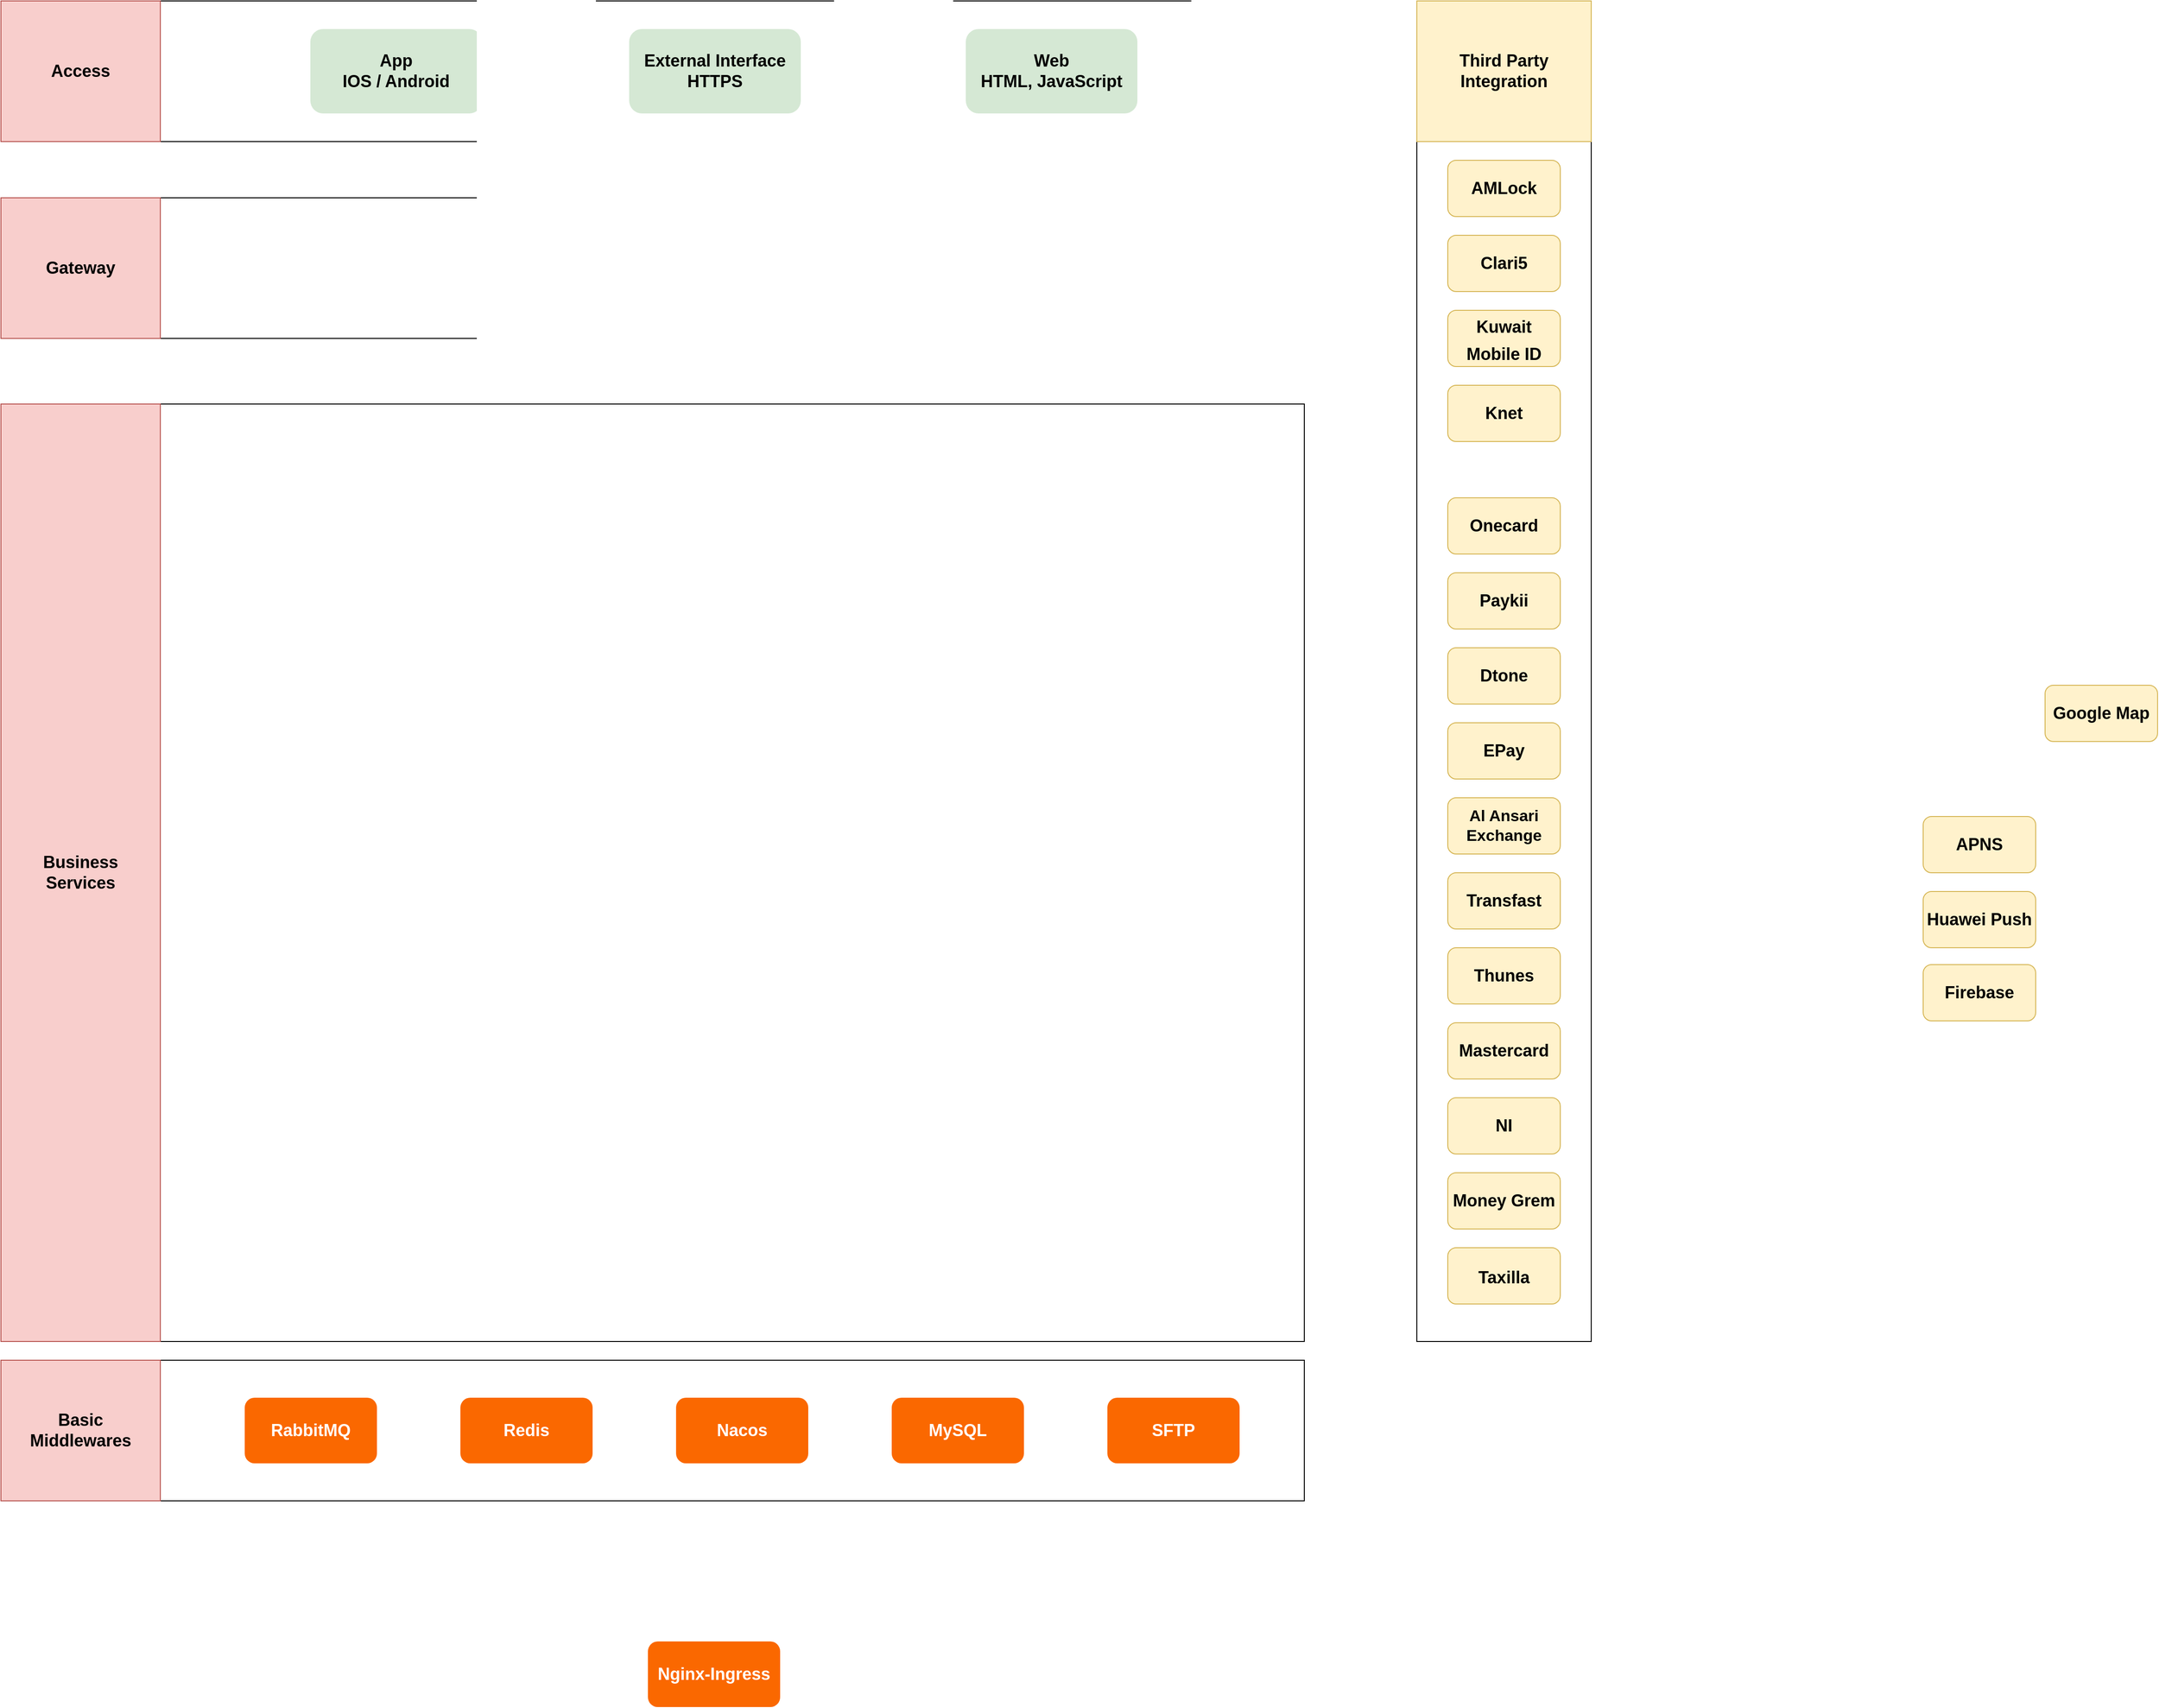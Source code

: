 <mxfile version="24.4.9" type="github">
  <diagram name="第 1 页" id="h-kJyA-lv_k0Xgh3hI3_">
    <mxGraphModel dx="2049" dy="-115" grid="1" gridSize="10" guides="1" tooltips="1" connect="1" arrows="1" fold="1" page="1" pageScale="1" pageWidth="827" pageHeight="1169" math="0" shadow="0">
      <root>
        <mxCell id="0" />
        <mxCell id="1" parent="0" />
        <mxCell id="MVd7tDYTYP6lwRs-U0C5-5" value="" style="group" vertex="1" connectable="0" parent="1">
          <mxGeometry x="120" y="1250" width="1390" height="150" as="geometry" />
        </mxCell>
        <mxCell id="MVd7tDYTYP6lwRs-U0C5-6" value="" style="rounded=0;whiteSpace=wrap;html=1;fontSize=11;strokeWidth=1;" vertex="1" parent="MVd7tDYTYP6lwRs-U0C5-5">
          <mxGeometry width="1390" height="150" as="geometry" />
        </mxCell>
        <mxCell id="MVd7tDYTYP6lwRs-U0C5-7" value="&lt;font style=&quot;font-size: 18px;&quot;&gt;&lt;b&gt;Access&lt;/b&gt;&lt;/font&gt;" style="rounded=0;whiteSpace=wrap;html=1;fillColor=#f8cecc;strokeColor=#b85450;" vertex="1" parent="MVd7tDYTYP6lwRs-U0C5-5">
          <mxGeometry width="170" height="150" as="geometry" />
        </mxCell>
        <mxCell id="MVd7tDYTYP6lwRs-U0C5-36" value="&lt;b&gt;App&lt;/b&gt;&lt;div style=&quot;font-size: 18px;&quot;&gt;&lt;b&gt;IOS / Android&lt;/b&gt;&lt;/div&gt;" style="rounded=1;whiteSpace=wrap;html=1;fillColor=#d5e8d4;strokeColor=none;fontSize=18;" vertex="1" parent="MVd7tDYTYP6lwRs-U0C5-5">
          <mxGeometry x="330" y="30" width="183" height="90" as="geometry" />
        </mxCell>
        <mxCell id="MVd7tDYTYP6lwRs-U0C5-37" value="&lt;b&gt;External Interface&lt;/b&gt;&lt;div&gt;&lt;b&gt;HTTPS&lt;/b&gt;&lt;/div&gt;" style="rounded=1;whiteSpace=wrap;html=1;fillColor=#d5e8d4;strokeColor=none;fontSize=18;" vertex="1" parent="MVd7tDYTYP6lwRs-U0C5-5">
          <mxGeometry x="670" y="30" width="183" height="90" as="geometry" />
        </mxCell>
        <mxCell id="MVd7tDYTYP6lwRs-U0C5-38" value="&lt;b&gt;Web&lt;/b&gt;&lt;div&gt;&lt;b&gt;HTML, JavaScript&lt;/b&gt;&lt;/div&gt;" style="rounded=1;whiteSpace=wrap;html=1;fillColor=#d5e8d4;strokeColor=none;fontSize=18;" vertex="1" parent="MVd7tDYTYP6lwRs-U0C5-5">
          <mxGeometry x="1029" y="30" width="183" height="90" as="geometry" />
        </mxCell>
        <mxCell id="MVd7tDYTYP6lwRs-U0C5-11" value="" style="group" vertex="1" connectable="0" parent="1">
          <mxGeometry x="120" y="1460" width="1390" height="150" as="geometry" />
        </mxCell>
        <mxCell id="MVd7tDYTYP6lwRs-U0C5-12" value="" style="rounded=0;whiteSpace=wrap;html=1;fontSize=11;strokeWidth=1;" vertex="1" parent="MVd7tDYTYP6lwRs-U0C5-11">
          <mxGeometry width="1390" height="150" as="geometry" />
        </mxCell>
        <mxCell id="MVd7tDYTYP6lwRs-U0C5-13" value="&lt;font style=&quot;font-size: 18px;&quot;&gt;&lt;b&gt;Gateway&lt;/b&gt;&lt;/font&gt;" style="rounded=0;whiteSpace=wrap;html=1;fillColor=#f8cecc;strokeColor=#b85450;" vertex="1" parent="MVd7tDYTYP6lwRs-U0C5-11">
          <mxGeometry width="170" height="150" as="geometry" />
        </mxCell>
        <mxCell id="MVd7tDYTYP6lwRs-U0C5-24" value="" style="group" vertex="1" connectable="0" parent="1">
          <mxGeometry x="120" y="1680" width="1390" height="1000" as="geometry" />
        </mxCell>
        <mxCell id="MVd7tDYTYP6lwRs-U0C5-15" value="" style="rounded=0;whiteSpace=wrap;html=1;fontSize=11;strokeWidth=1;" vertex="1" parent="MVd7tDYTYP6lwRs-U0C5-24">
          <mxGeometry width="1390" height="1000" as="geometry" />
        </mxCell>
        <mxCell id="MVd7tDYTYP6lwRs-U0C5-16" value="&lt;font style=&quot;font-size: 18px;&quot;&gt;&lt;b&gt;Business&lt;/b&gt;&lt;/font&gt;&lt;div&gt;&lt;font style=&quot;font-size: 18px;&quot;&gt;&lt;b&gt;Services&lt;/b&gt;&lt;/font&gt;&lt;/div&gt;" style="rounded=0;whiteSpace=wrap;html=1;fillColor=#f8cecc;strokeColor=#b85450;" vertex="1" parent="MVd7tDYTYP6lwRs-U0C5-24">
          <mxGeometry width="170" height="1000" as="geometry" />
        </mxCell>
        <mxCell id="MVd7tDYTYP6lwRs-U0C5-25" value="" style="group;fillColor=#fff2cc;strokeColor=#d6b656;" vertex="1" connectable="0" parent="1">
          <mxGeometry x="1630" y="1250" width="186" height="1430" as="geometry" />
        </mxCell>
        <mxCell id="MVd7tDYTYP6lwRs-U0C5-18" value="" style="rounded=0;whiteSpace=wrap;html=1;fontSize=11;strokeWidth=1;" vertex="1" parent="MVd7tDYTYP6lwRs-U0C5-25">
          <mxGeometry width="186" height="1430" as="geometry" />
        </mxCell>
        <mxCell id="MVd7tDYTYP6lwRs-U0C5-23" value="&lt;font style=&quot;font-size: 18px;&quot;&gt;&lt;b&gt;Third Party&lt;/b&gt;&lt;/font&gt;&lt;div&gt;&lt;font style=&quot;font-size: 18px;&quot;&gt;&lt;b&gt;Integration&lt;/b&gt;&lt;/font&gt;&lt;/div&gt;" style="rounded=0;whiteSpace=wrap;html=1;fillColor=#fff2cc;strokeColor=#d6b656;" vertex="1" parent="MVd7tDYTYP6lwRs-U0C5-25">
          <mxGeometry width="186" height="150" as="geometry" />
        </mxCell>
        <mxCell id="MVd7tDYTYP6lwRs-U0C5-40" value="&lt;b&gt;&lt;font style=&quot;font-size: 18px;&quot;&gt;AMLock&lt;/font&gt;&lt;/b&gt;" style="rounded=1;whiteSpace=wrap;html=1;fillColor=#fff2cc;strokeColor=#d6b656;" vertex="1" parent="MVd7tDYTYP6lwRs-U0C5-25">
          <mxGeometry x="33" y="170" width="120" height="60" as="geometry" />
        </mxCell>
        <mxCell id="MVd7tDYTYP6lwRs-U0C5-57" value="&lt;b&gt;&lt;font style=&quot;font-size: 18px;&quot;&gt;Clari5&lt;/font&gt;&lt;/b&gt;" style="rounded=1;whiteSpace=wrap;html=1;fillColor=#fff2cc;strokeColor=#d6b656;" vertex="1" parent="MVd7tDYTYP6lwRs-U0C5-25">
          <mxGeometry x="33" y="250" width="120" height="60" as="geometry" />
        </mxCell>
        <mxCell id="MVd7tDYTYP6lwRs-U0C5-49" value="&lt;span style=&quot;font-size: 18px;&quot;&gt;&lt;b&gt;Dtone&lt;/b&gt;&lt;/span&gt;" style="rounded=1;whiteSpace=wrap;html=1;fillColor=#fff2cc;strokeColor=#d6b656;" vertex="1" parent="MVd7tDYTYP6lwRs-U0C5-25">
          <mxGeometry x="33" y="690" width="120" height="60" as="geometry" />
        </mxCell>
        <mxCell id="MVd7tDYTYP6lwRs-U0C5-44" value="&lt;b&gt;&lt;font style=&quot;font-size: 18px;&quot;&gt;EPay&lt;/font&gt;&lt;/b&gt;" style="rounded=1;whiteSpace=wrap;html=1;fillColor=#fff2cc;strokeColor=#d6b656;" vertex="1" parent="MVd7tDYTYP6lwRs-U0C5-25">
          <mxGeometry x="33" y="770" width="120" height="60" as="geometry" />
        </mxCell>
        <mxCell id="MVd7tDYTYP6lwRs-U0C5-42" value="&lt;b&gt;&lt;font style=&quot;font-size: 18px;&quot;&gt;Onecard&lt;/font&gt;&lt;/b&gt;" style="rounded=1;whiteSpace=wrap;html=1;fillColor=#fff2cc;strokeColor=#d6b656;" vertex="1" parent="MVd7tDYTYP6lwRs-U0C5-25">
          <mxGeometry x="33" y="530" width="120" height="60" as="geometry" />
        </mxCell>
        <mxCell id="MVd7tDYTYP6lwRs-U0C5-46" value="&lt;b&gt;&lt;font style=&quot;font-size: 18px;&quot;&gt;Paykii&lt;/font&gt;&lt;/b&gt;" style="rounded=1;whiteSpace=wrap;html=1;fillColor=#fff2cc;strokeColor=#d6b656;" vertex="1" parent="MVd7tDYTYP6lwRs-U0C5-25">
          <mxGeometry x="33" y="610" width="120" height="60" as="geometry" />
        </mxCell>
        <mxCell id="MVd7tDYTYP6lwRs-U0C5-50" value="&lt;strong&gt;&lt;font style=&quot;font-size: 17px;&quot;&gt;Al Ansari Exchange&lt;/font&gt;&lt;/strong&gt;" style="rounded=1;whiteSpace=wrap;html=1;fillColor=#fff2cc;strokeColor=#d6b656;" vertex="1" parent="MVd7tDYTYP6lwRs-U0C5-25">
          <mxGeometry x="33" y="850" width="120" height="60" as="geometry" />
        </mxCell>
        <mxCell id="MVd7tDYTYP6lwRs-U0C5-43" value="&lt;b&gt;&lt;font style=&quot;font-size: 18px;&quot;&gt;Transfast&lt;/font&gt;&lt;/b&gt;" style="rounded=1;whiteSpace=wrap;html=1;fillColor=#fff2cc;strokeColor=#d6b656;" vertex="1" parent="MVd7tDYTYP6lwRs-U0C5-25">
          <mxGeometry x="33" y="930" width="120" height="60" as="geometry" />
        </mxCell>
        <mxCell id="MVd7tDYTYP6lwRs-U0C5-54" value="&lt;b&gt;&lt;font style=&quot;font-size: 18px;&quot;&gt;Thunes&lt;/font&gt;&lt;/b&gt;" style="rounded=1;whiteSpace=wrap;html=1;fillColor=#fff2cc;strokeColor=#d6b656;" vertex="1" parent="MVd7tDYTYP6lwRs-U0C5-25">
          <mxGeometry x="33" y="1010" width="120" height="60" as="geometry" />
        </mxCell>
        <mxCell id="MVd7tDYTYP6lwRs-U0C5-48" value="&lt;b&gt;&lt;font style=&quot;font-size: 18px;&quot;&gt;Mastercard&lt;/font&gt;&lt;/b&gt;" style="rounded=1;whiteSpace=wrap;html=1;fillColor=#fff2cc;strokeColor=#d6b656;" vertex="1" parent="MVd7tDYTYP6lwRs-U0C5-25">
          <mxGeometry x="33" y="1090" width="120" height="60" as="geometry" />
        </mxCell>
        <mxCell id="MVd7tDYTYP6lwRs-U0C5-55" value="&lt;b&gt;&lt;font style=&quot;font-size: 18px;&quot;&gt;NI&lt;/font&gt;&lt;/b&gt;" style="rounded=1;whiteSpace=wrap;html=1;fillColor=#fff2cc;strokeColor=#d6b656;" vertex="1" parent="MVd7tDYTYP6lwRs-U0C5-25">
          <mxGeometry x="33" y="1170" width="120" height="60" as="geometry" />
        </mxCell>
        <mxCell id="MVd7tDYTYP6lwRs-U0C5-51" value="&lt;b&gt;&lt;font style=&quot;font-size: 18px;&quot;&gt;Money Grem&lt;/font&gt;&lt;/b&gt;" style="rounded=1;whiteSpace=wrap;html=1;fillColor=#fff2cc;strokeColor=#d6b656;" vertex="1" parent="MVd7tDYTYP6lwRs-U0C5-25">
          <mxGeometry x="33" y="1250" width="120" height="60" as="geometry" />
        </mxCell>
        <mxCell id="MVd7tDYTYP6lwRs-U0C5-56" value="&lt;h1&gt;&lt;span style=&quot;font-size: 18px;&quot;&gt;Taxilla&lt;/span&gt;&lt;/h1&gt;" style="rounded=1;whiteSpace=wrap;html=1;fillColor=#fff2cc;strokeColor=#d6b656;" vertex="1" parent="MVd7tDYTYP6lwRs-U0C5-25">
          <mxGeometry x="33" y="1330" width="120" height="60" as="geometry" />
        </mxCell>
        <mxCell id="MVd7tDYTYP6lwRs-U0C5-45" value="&lt;h1&gt;&lt;span class=&quot;AfwdI&quot;&gt;&lt;font style=&quot;font-size: 18px;&quot;&gt;Kuwait Mobile ID&lt;/font&gt;&lt;/span&gt;&lt;/h1&gt;" style="rounded=1;whiteSpace=wrap;html=1;fillColor=#fff2cc;strokeColor=#d6b656;" vertex="1" parent="MVd7tDYTYP6lwRs-U0C5-25">
          <mxGeometry x="33" y="330" width="120" height="60" as="geometry" />
        </mxCell>
        <mxCell id="MVd7tDYTYP6lwRs-U0C5-47" value="&lt;b&gt;&lt;font style=&quot;font-size: 18px;&quot;&gt;Knet&lt;/font&gt;&lt;/b&gt;" style="rounded=1;whiteSpace=wrap;html=1;fillColor=#fff2cc;strokeColor=#d6b656;" vertex="1" parent="MVd7tDYTYP6lwRs-U0C5-25">
          <mxGeometry x="33" y="410" width="120" height="60" as="geometry" />
        </mxCell>
        <mxCell id="MVd7tDYTYP6lwRs-U0C5-39" value="&lt;font color=&quot;#ffffff&quot; style=&quot;font-size: 18px;&quot;&gt;&lt;b&gt;Nginx-Ingress&lt;/b&gt;&lt;/font&gt;" style="rounded=1;whiteSpace=wrap;html=1;labelBorderColor=none;fillColor=#fa6800;strokeColor=none;fontColor=#000000;" vertex="1" parent="1">
          <mxGeometry x="810" y="3000" width="141" height="70" as="geometry" />
        </mxCell>
        <mxCell id="MVd7tDYTYP6lwRs-U0C5-58" value="&lt;b&gt;&lt;font style=&quot;font-size: 18px;&quot;&gt;APNS&lt;/font&gt;&lt;/b&gt;" style="rounded=1;whiteSpace=wrap;html=1;fillColor=#fff2cc;strokeColor=#d6b656;" vertex="1" parent="1">
          <mxGeometry x="2170" y="2120" width="120" height="60" as="geometry" />
        </mxCell>
        <mxCell id="MVd7tDYTYP6lwRs-U0C5-59" value="&lt;span style=&quot;font-size: 18px;&quot;&gt;&lt;b&gt;Firebase&lt;/b&gt;&lt;/span&gt;" style="rounded=1;whiteSpace=wrap;html=1;fillColor=#fff2cc;strokeColor=#d6b656;" vertex="1" parent="1">
          <mxGeometry x="2170" y="2278" width="120" height="60" as="geometry" />
        </mxCell>
        <mxCell id="MVd7tDYTYP6lwRs-U0C5-60" value="&lt;span style=&quot;font-size: 18px;&quot;&gt;&lt;b&gt;Huawei Push&lt;/b&gt;&lt;/span&gt;" style="rounded=1;whiteSpace=wrap;html=1;fillColor=#fff2cc;strokeColor=#d6b656;" vertex="1" parent="1">
          <mxGeometry x="2170" y="2200" width="120" height="60" as="geometry" />
        </mxCell>
        <mxCell id="MVd7tDYTYP6lwRs-U0C5-61" value="&lt;span style=&quot;font-size: 18px;&quot;&gt;&lt;b&gt;Google Map&lt;/b&gt;&lt;/span&gt;" style="rounded=1;whiteSpace=wrap;html=1;fillColor=#fff2cc;strokeColor=#d6b656;" vertex="1" parent="1">
          <mxGeometry x="2300" y="1980" width="120" height="60" as="geometry" />
        </mxCell>
        <mxCell id="MVd7tDYTYP6lwRs-U0C5-1" value="" style="rounded=0;whiteSpace=wrap;html=1;fontSize=11;strokeWidth=1;" vertex="1" parent="1">
          <mxGeometry x="120" y="2700" width="1390" height="150" as="geometry" />
        </mxCell>
        <mxCell id="MVd7tDYTYP6lwRs-U0C5-3" value="&lt;font style=&quot;font-size: 18px;&quot;&gt;&lt;b&gt;Basic&lt;/b&gt;&lt;/font&gt;&lt;div&gt;&lt;font style=&quot;font-size: 18px;&quot;&gt;&lt;b&gt;Middlewares&lt;/b&gt;&lt;/font&gt;&lt;/div&gt;" style="rounded=0;whiteSpace=wrap;html=1;fillColor=#f8cecc;strokeColor=#b85450;" vertex="1" parent="1">
          <mxGeometry x="120" y="2700" width="170" height="150" as="geometry" />
        </mxCell>
        <mxCell id="MVd7tDYTYP6lwRs-U0C5-26" value="&lt;font color=&quot;#ffffff&quot; style=&quot;font-size: 18px;&quot;&gt;&lt;b&gt;RabbitMQ&lt;/b&gt;&lt;/font&gt;" style="rounded=1;whiteSpace=wrap;html=1;labelBorderColor=none;fillColor=#fa6800;strokeColor=none;fontColor=#000000;" vertex="1" parent="1">
          <mxGeometry x="380" y="2740" width="141" height="70" as="geometry" />
        </mxCell>
        <mxCell id="MVd7tDYTYP6lwRs-U0C5-31" value="&lt;font color=&quot;#ffffff&quot; style=&quot;font-size: 18px;&quot;&gt;&lt;b&gt;Redis&lt;/b&gt;&lt;/font&gt;" style="rounded=1;whiteSpace=wrap;html=1;labelBorderColor=none;fillColor=#fa6800;strokeColor=none;fontColor=#000000;" vertex="1" parent="1">
          <mxGeometry x="610" y="2740" width="141" height="70" as="geometry" />
        </mxCell>
        <mxCell id="MVd7tDYTYP6lwRs-U0C5-32" value="&lt;font color=&quot;#ffffff&quot; style=&quot;font-size: 18px;&quot;&gt;&lt;b&gt;Nacos&lt;/b&gt;&lt;/font&gt;" style="rounded=1;whiteSpace=wrap;html=1;labelBorderColor=none;fillColor=#fa6800;strokeColor=none;fontColor=#000000;" vertex="1" parent="1">
          <mxGeometry x="840" y="2740" width="141" height="70" as="geometry" />
        </mxCell>
        <mxCell id="MVd7tDYTYP6lwRs-U0C5-34" value="&lt;font color=&quot;#ffffff&quot; style=&quot;font-size: 18px;&quot;&gt;&lt;b&gt;MySQL&lt;/b&gt;&lt;/font&gt;" style="rounded=1;whiteSpace=wrap;html=1;labelBorderColor=none;fillColor=#fa6800;strokeColor=none;fontColor=#000000;" vertex="1" parent="1">
          <mxGeometry x="1070" y="2740" width="141" height="70" as="geometry" />
        </mxCell>
        <mxCell id="MVd7tDYTYP6lwRs-U0C5-33" value="&lt;font color=&quot;#ffffff&quot; style=&quot;font-size: 18px;&quot;&gt;&lt;b&gt;SFTP&lt;/b&gt;&lt;/font&gt;" style="rounded=1;whiteSpace=wrap;html=1;labelBorderColor=none;fillColor=#fa6800;strokeColor=none;fontColor=#000000;" vertex="1" parent="1">
          <mxGeometry x="1300" y="2740" width="141" height="70" as="geometry" />
        </mxCell>
      </root>
    </mxGraphModel>
  </diagram>
</mxfile>
